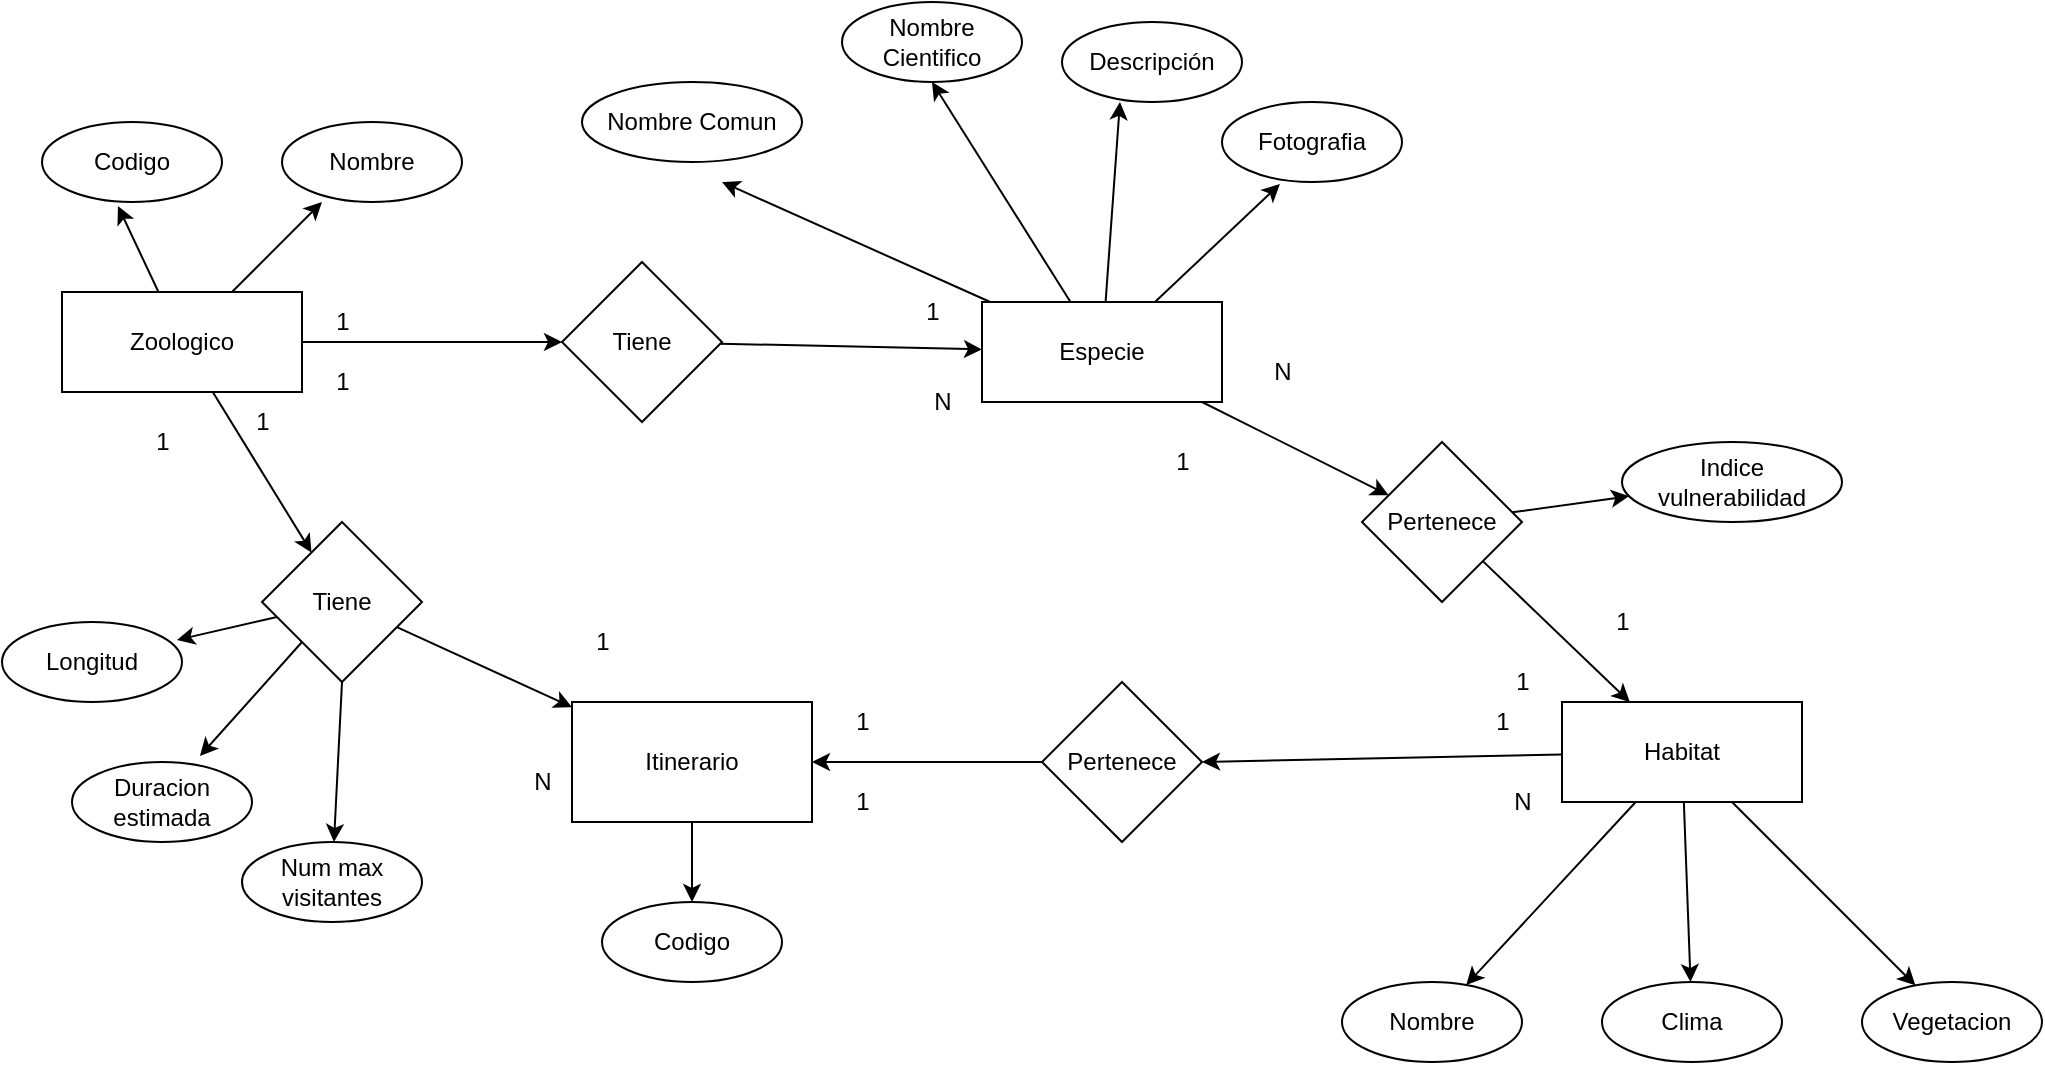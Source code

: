 <mxfile>
    <diagram id="yJc3seABgTyNj3ZrB9_D" name="Page-1">
        <mxGraphModel dx="643" dy="468" grid="1" gridSize="10" guides="1" tooltips="1" connect="1" arrows="1" fold="1" page="1" pageScale="1" pageWidth="827" pageHeight="1169" math="0" shadow="0">
            <root>
                <mxCell id="0"/>
                <mxCell id="1" parent="0"/>
                <mxCell id="4" style="edgeStyle=none;html=1;entryX=0.422;entryY=1.05;entryDx=0;entryDy=0;entryPerimeter=0;" edge="1" parent="1" source="2" target="3">
                    <mxGeometry relative="1" as="geometry"/>
                </mxCell>
                <mxCell id="6" style="edgeStyle=none;html=1;entryX=0.222;entryY=1;entryDx=0;entryDy=0;entryPerimeter=0;" edge="1" parent="1" source="2" target="5">
                    <mxGeometry relative="1" as="geometry"/>
                </mxCell>
                <mxCell id="35" style="edgeStyle=none;html=1;entryX=0;entryY=0.5;entryDx=0;entryDy=0;" edge="1" parent="1" source="2" target="34">
                    <mxGeometry relative="1" as="geometry"/>
                </mxCell>
                <mxCell id="52" style="edgeStyle=none;html=1;" edge="1" parent="1" source="2" target="51">
                    <mxGeometry relative="1" as="geometry"/>
                </mxCell>
                <mxCell id="2" value="Zoologico" style="rounded=0;whiteSpace=wrap;html=1;" vertex="1" parent="1">
                    <mxGeometry x="30" y="155" width="120" height="50" as="geometry"/>
                </mxCell>
                <mxCell id="3" value="Codigo" style="ellipse;whiteSpace=wrap;html=1;" vertex="1" parent="1">
                    <mxGeometry x="20" y="70" width="90" height="40" as="geometry"/>
                </mxCell>
                <mxCell id="5" value="Nombre" style="ellipse;whiteSpace=wrap;html=1;" vertex="1" parent="1">
                    <mxGeometry x="140" y="70" width="90" height="40" as="geometry"/>
                </mxCell>
                <mxCell id="9" style="edgeStyle=none;html=1;" edge="1" parent="1" source="7">
                    <mxGeometry relative="1" as="geometry">
                        <mxPoint x="360" y="100" as="targetPoint"/>
                    </mxGeometry>
                </mxCell>
                <mxCell id="14" style="edgeStyle=none;html=1;entryX=0.5;entryY=1;entryDx=0;entryDy=0;" edge="1" parent="1" source="7" target="11">
                    <mxGeometry relative="1" as="geometry"/>
                </mxCell>
                <mxCell id="15" style="edgeStyle=none;html=1;entryX=0.322;entryY=1;entryDx=0;entryDy=0;entryPerimeter=0;" edge="1" parent="1" source="7" target="12">
                    <mxGeometry relative="1" as="geometry"/>
                </mxCell>
                <mxCell id="16" style="edgeStyle=none;html=1;entryX=0.322;entryY=1.025;entryDx=0;entryDy=0;entryPerimeter=0;" edge="1" parent="1" source="7" target="13">
                    <mxGeometry relative="1" as="geometry"/>
                </mxCell>
                <mxCell id="28" style="edgeStyle=none;html=1;" edge="1" parent="1" source="7" target="24">
                    <mxGeometry relative="1" as="geometry"/>
                </mxCell>
                <mxCell id="7" value="Especie" style="rounded=0;whiteSpace=wrap;html=1;" vertex="1" parent="1">
                    <mxGeometry x="490" y="160" width="120" height="50" as="geometry"/>
                </mxCell>
                <mxCell id="10" value="Nombre Comun" style="ellipse;whiteSpace=wrap;html=1;" vertex="1" parent="1">
                    <mxGeometry x="290" y="50" width="110" height="40" as="geometry"/>
                </mxCell>
                <mxCell id="11" value="Nombre&lt;br&gt;Cientifico" style="ellipse;whiteSpace=wrap;html=1;" vertex="1" parent="1">
                    <mxGeometry x="420" y="10" width="90" height="40" as="geometry"/>
                </mxCell>
                <mxCell id="12" value="Descripción" style="ellipse;whiteSpace=wrap;html=1;" vertex="1" parent="1">
                    <mxGeometry x="530" y="20" width="90" height="40" as="geometry"/>
                </mxCell>
                <mxCell id="13" value="Fotografia" style="ellipse;whiteSpace=wrap;html=1;" vertex="1" parent="1">
                    <mxGeometry x="610" y="60" width="90" height="40" as="geometry"/>
                </mxCell>
                <mxCell id="21" style="edgeStyle=none;html=1;" edge="1" parent="1" source="17" target="20">
                    <mxGeometry relative="1" as="geometry"/>
                </mxCell>
                <mxCell id="22" style="edgeStyle=none;html=1;" edge="1" parent="1" source="17" target="18">
                    <mxGeometry relative="1" as="geometry"/>
                </mxCell>
                <mxCell id="23" style="edgeStyle=none;html=1;" edge="1" parent="1" source="17" target="19">
                    <mxGeometry relative="1" as="geometry"/>
                </mxCell>
                <mxCell id="55" style="edgeStyle=none;html=1;entryX=1;entryY=0.5;entryDx=0;entryDy=0;" edge="1" parent="1" source="17" target="48">
                    <mxGeometry relative="1" as="geometry"/>
                </mxCell>
                <mxCell id="17" value="Habitat" style="rounded=0;whiteSpace=wrap;html=1;" vertex="1" parent="1">
                    <mxGeometry x="780" y="360" width="120" height="50" as="geometry"/>
                </mxCell>
                <mxCell id="18" value="Clima" style="ellipse;whiteSpace=wrap;html=1;" vertex="1" parent="1">
                    <mxGeometry x="800" y="500" width="90" height="40" as="geometry"/>
                </mxCell>
                <mxCell id="19" value="Vegetacion" style="ellipse;whiteSpace=wrap;html=1;" vertex="1" parent="1">
                    <mxGeometry x="930" y="500" width="90" height="40" as="geometry"/>
                </mxCell>
                <mxCell id="20" value="Nombre" style="ellipse;whiteSpace=wrap;html=1;" vertex="1" parent="1">
                    <mxGeometry x="670" y="500" width="90" height="40" as="geometry"/>
                </mxCell>
                <mxCell id="27" style="edgeStyle=none;html=1;" edge="1" parent="1" source="24" target="26">
                    <mxGeometry relative="1" as="geometry"/>
                </mxCell>
                <mxCell id="29" style="edgeStyle=none;html=1;" edge="1" parent="1" source="24" target="17">
                    <mxGeometry relative="1" as="geometry"/>
                </mxCell>
                <mxCell id="24" value="Pertenece" style="rhombus;whiteSpace=wrap;html=1;" vertex="1" parent="1">
                    <mxGeometry x="680" y="230" width="80" height="80" as="geometry"/>
                </mxCell>
                <mxCell id="26" value="Indice&lt;br&gt;vulnerabilidad" style="ellipse;whiteSpace=wrap;html=1;" vertex="1" parent="1">
                    <mxGeometry x="810" y="230" width="110" height="40" as="geometry"/>
                </mxCell>
                <mxCell id="30" value="1" style="text;html=1;align=center;verticalAlign=middle;resizable=0;points=[];autosize=1;strokeColor=none;fillColor=none;" vertex="1" parent="1">
                    <mxGeometry x="580" y="230" width="20" height="20" as="geometry"/>
                </mxCell>
                <mxCell id="31" value="1" style="text;html=1;align=center;verticalAlign=middle;resizable=0;points=[];autosize=1;strokeColor=none;fillColor=none;" vertex="1" parent="1">
                    <mxGeometry x="750" y="340" width="20" height="20" as="geometry"/>
                </mxCell>
                <mxCell id="32" value="1" style="text;html=1;align=center;verticalAlign=middle;resizable=0;points=[];autosize=1;strokeColor=none;fillColor=none;" vertex="1" parent="1">
                    <mxGeometry x="800" y="310" width="20" height="20" as="geometry"/>
                </mxCell>
                <mxCell id="33" value="N" style="text;html=1;align=center;verticalAlign=middle;resizable=0;points=[];autosize=1;strokeColor=none;fillColor=none;" vertex="1" parent="1">
                    <mxGeometry x="630" y="185" width="20" height="20" as="geometry"/>
                </mxCell>
                <mxCell id="36" style="edgeStyle=none;html=1;" edge="1" parent="1" source="34" target="7">
                    <mxGeometry relative="1" as="geometry"/>
                </mxCell>
                <mxCell id="34" value="Tiene" style="rhombus;whiteSpace=wrap;html=1;" vertex="1" parent="1">
                    <mxGeometry x="280" y="140" width="80" height="80" as="geometry"/>
                </mxCell>
                <mxCell id="37" value="1" style="text;html=1;align=center;verticalAlign=middle;resizable=0;points=[];autosize=1;strokeColor=none;fillColor=none;" vertex="1" parent="1">
                    <mxGeometry x="160" y="190" width="20" height="20" as="geometry"/>
                </mxCell>
                <mxCell id="38" value="N" style="text;html=1;align=center;verticalAlign=middle;resizable=0;points=[];autosize=1;strokeColor=none;fillColor=none;" vertex="1" parent="1">
                    <mxGeometry x="460" y="200" width="20" height="20" as="geometry"/>
                </mxCell>
                <mxCell id="39" value="1" style="text;html=1;align=center;verticalAlign=middle;resizable=0;points=[];autosize=1;strokeColor=none;fillColor=none;" vertex="1" parent="1">
                    <mxGeometry x="455" y="155" width="20" height="20" as="geometry"/>
                </mxCell>
                <mxCell id="40" value="1" style="text;html=1;align=center;verticalAlign=middle;resizable=0;points=[];autosize=1;strokeColor=none;fillColor=none;" vertex="1" parent="1">
                    <mxGeometry x="160" y="160" width="20" height="20" as="geometry"/>
                </mxCell>
                <mxCell id="47" style="edgeStyle=none;html=1;exitX=0.5;exitY=1;exitDx=0;exitDy=0;" edge="1" parent="1" source="51" target="45">
                    <mxGeometry relative="1" as="geometry"/>
                </mxCell>
                <mxCell id="72" style="edgeStyle=none;html=1;entryX=0.5;entryY=0;entryDx=0;entryDy=0;" edge="1" parent="1" source="41" target="71">
                    <mxGeometry relative="1" as="geometry"/>
                </mxCell>
                <mxCell id="41" value="Itinerario" style="rounded=0;whiteSpace=wrap;html=1;" vertex="1" parent="1">
                    <mxGeometry x="285" y="360" width="120" height="60" as="geometry"/>
                </mxCell>
                <mxCell id="44" value="Longitud" style="ellipse;whiteSpace=wrap;html=1;" vertex="1" parent="1">
                    <mxGeometry y="320" width="90" height="40" as="geometry"/>
                </mxCell>
                <mxCell id="45" value="Num max&lt;br&gt;visitantes" style="ellipse;whiteSpace=wrap;html=1;" vertex="1" parent="1">
                    <mxGeometry x="120" y="430" width="90" height="40" as="geometry"/>
                </mxCell>
                <mxCell id="56" style="edgeStyle=none;html=1;entryX=1;entryY=0.5;entryDx=0;entryDy=0;" edge="1" parent="1" source="48" target="41">
                    <mxGeometry relative="1" as="geometry"/>
                </mxCell>
                <mxCell id="48" value="Pertenece" style="rhombus;whiteSpace=wrap;html=1;" vertex="1" parent="1">
                    <mxGeometry x="520" y="350" width="80" height="80" as="geometry"/>
                </mxCell>
                <mxCell id="53" style="edgeStyle=none;html=1;" edge="1" parent="1" source="51" target="41">
                    <mxGeometry relative="1" as="geometry"/>
                </mxCell>
                <mxCell id="69" style="edgeStyle=none;html=1;entryX=0.711;entryY=-0.075;entryDx=0;entryDy=0;entryPerimeter=0;exitX=0;exitY=1;exitDx=0;exitDy=0;" edge="1" parent="1" source="51" target="67">
                    <mxGeometry relative="1" as="geometry"/>
                </mxCell>
                <mxCell id="70" style="edgeStyle=none;html=1;entryX=0.972;entryY=0.225;entryDx=0;entryDy=0;entryPerimeter=0;" edge="1" parent="1" source="51" target="44">
                    <mxGeometry relative="1" as="geometry"/>
                </mxCell>
                <mxCell id="51" value="Tiene" style="rhombus;whiteSpace=wrap;html=1;" vertex="1" parent="1">
                    <mxGeometry x="130" y="270" width="80" height="80" as="geometry"/>
                </mxCell>
                <mxCell id="57" value="1" style="text;html=1;align=center;verticalAlign=middle;resizable=0;points=[];autosize=1;strokeColor=none;fillColor=none;" vertex="1" parent="1">
                    <mxGeometry x="740" y="360" width="20" height="20" as="geometry"/>
                </mxCell>
                <mxCell id="58" value="1" style="text;html=1;align=center;verticalAlign=middle;resizable=0;points=[];autosize=1;strokeColor=none;fillColor=none;" vertex="1" parent="1">
                    <mxGeometry x="420" y="360" width="20" height="20" as="geometry"/>
                </mxCell>
                <mxCell id="61" value="1" style="text;html=1;align=center;verticalAlign=middle;resizable=0;points=[];autosize=1;strokeColor=none;fillColor=none;" vertex="1" parent="1">
                    <mxGeometry x="420" y="400" width="20" height="20" as="geometry"/>
                </mxCell>
                <mxCell id="62" value="N" style="text;html=1;align=center;verticalAlign=middle;resizable=0;points=[];autosize=1;strokeColor=none;fillColor=none;" vertex="1" parent="1">
                    <mxGeometry x="750" y="400" width="20" height="20" as="geometry"/>
                </mxCell>
                <mxCell id="63" value="1" style="text;html=1;align=center;verticalAlign=middle;resizable=0;points=[];autosize=1;strokeColor=none;fillColor=none;" vertex="1" parent="1">
                    <mxGeometry x="70" y="220" width="20" height="20" as="geometry"/>
                </mxCell>
                <mxCell id="64" value="N" style="text;html=1;align=center;verticalAlign=middle;resizable=0;points=[];autosize=1;strokeColor=none;fillColor=none;" vertex="1" parent="1">
                    <mxGeometry x="260" y="390" width="20" height="20" as="geometry"/>
                </mxCell>
                <mxCell id="65" value="1" style="text;html=1;align=center;verticalAlign=middle;resizable=0;points=[];autosize=1;strokeColor=none;fillColor=none;" vertex="1" parent="1">
                    <mxGeometry x="290" y="320" width="20" height="20" as="geometry"/>
                </mxCell>
                <mxCell id="66" value="1" style="text;html=1;align=center;verticalAlign=middle;resizable=0;points=[];autosize=1;strokeColor=none;fillColor=none;" vertex="1" parent="1">
                    <mxGeometry x="120" y="210" width="20" height="20" as="geometry"/>
                </mxCell>
                <mxCell id="67" value="Duracion&lt;br&gt;estimada" style="ellipse;whiteSpace=wrap;html=1;" vertex="1" parent="1">
                    <mxGeometry x="35" y="390" width="90" height="40" as="geometry"/>
                </mxCell>
                <mxCell id="71" value="Codigo" style="ellipse;whiteSpace=wrap;html=1;" vertex="1" parent="1">
                    <mxGeometry x="300" y="460" width="90" height="40" as="geometry"/>
                </mxCell>
            </root>
        </mxGraphModel>
    </diagram>
</mxfile>